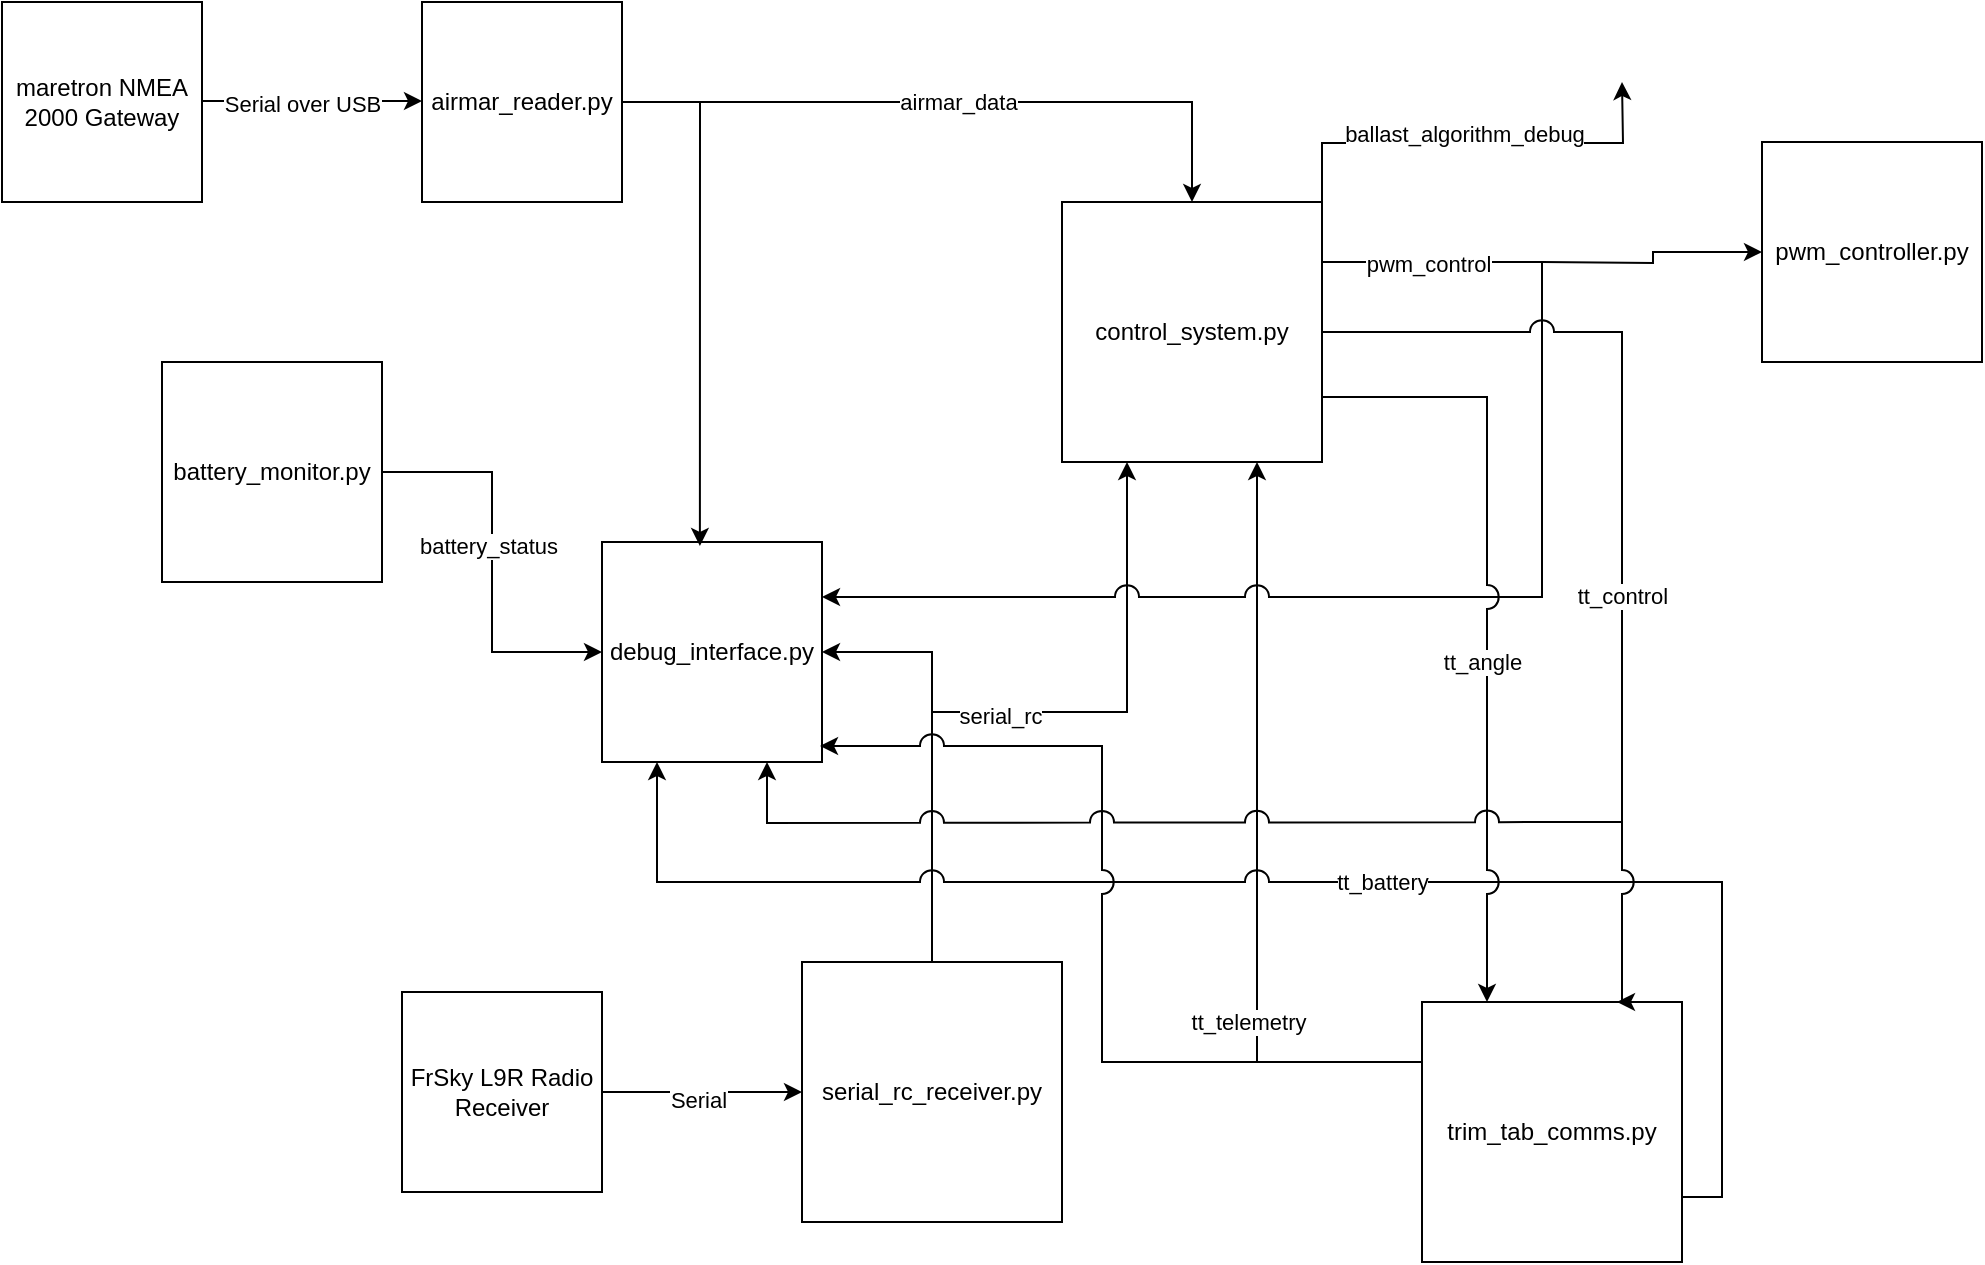 <mxfile version="22.0.4" type="github">
  <diagram name="Page-1" id="5d7acffa-a066-3a61-03fe-96351882024d">
    <mxGraphModel dx="2680" dy="1050" grid="1" gridSize="10" guides="1" tooltips="1" connect="1" arrows="1" fold="1" page="1" pageScale="1" pageWidth="1100" pageHeight="850" background="#ffffff" math="0" shadow="0">
      <root>
        <mxCell id="0" />
        <mxCell id="1" parent="0" />
        <mxCell id="VRv8X2df5_04e_JHK62C-7" style="edgeStyle=orthogonalEdgeStyle;rounded=0;orthogonalLoop=1;jettySize=auto;html=1;exitX=1;exitY=0.5;exitDx=0;exitDy=0;entryX=0.5;entryY=0;entryDx=0;entryDy=0;" edge="1" parent="1" source="VRv8X2df5_04e_JHK62C-1" target="VRv8X2df5_04e_JHK62C-27">
          <mxGeometry relative="1" as="geometry">
            <mxPoint x="460" y="230" as="targetPoint" />
          </mxGeometry>
        </mxCell>
        <mxCell id="VRv8X2df5_04e_JHK62C-8" value="airmar_data" style="edgeLabel;html=1;align=center;verticalAlign=middle;resizable=0;points=[];" vertex="1" connectable="0" parent="VRv8X2df5_04e_JHK62C-7">
          <mxGeometry x="0.05" y="1" relative="1" as="geometry">
            <mxPoint x="-8" y="1" as="offset" />
          </mxGeometry>
        </mxCell>
        <mxCell id="VRv8X2df5_04e_JHK62C-1" value="airmar_reader.py" style="whiteSpace=wrap;html=1;aspect=fixed;" vertex="1" parent="1">
          <mxGeometry x="50" y="250" width="100" height="100" as="geometry" />
        </mxCell>
        <mxCell id="VRv8X2df5_04e_JHK62C-4" style="edgeStyle=orthogonalEdgeStyle;rounded=0;orthogonalLoop=1;jettySize=auto;html=1;exitX=1;exitY=0.25;exitDx=0;exitDy=0;entryX=0;entryY=0.25;entryDx=0;entryDy=0;" edge="1" parent="1">
          <mxGeometry relative="1" as="geometry">
            <mxPoint x="-60" y="299.5" as="sourcePoint" />
            <mxPoint x="50" y="299.5" as="targetPoint" />
          </mxGeometry>
        </mxCell>
        <mxCell id="VRv8X2df5_04e_JHK62C-5" value="Serial over USB" style="edgeLabel;html=1;align=center;verticalAlign=middle;resizable=0;points=[];" vertex="1" connectable="0" parent="VRv8X2df5_04e_JHK62C-4">
          <mxGeometry x="-0.182" y="1" relative="1" as="geometry">
            <mxPoint x="5" y="2" as="offset" />
          </mxGeometry>
        </mxCell>
        <mxCell id="VRv8X2df5_04e_JHK62C-3" value="maretron NMEA 2000 Gateway" style="whiteSpace=wrap;html=1;aspect=fixed;" vertex="1" parent="1">
          <mxGeometry x="-160" y="250" width="100" height="100" as="geometry" />
        </mxCell>
        <mxCell id="VRv8X2df5_04e_JHK62C-10" style="edgeStyle=orthogonalEdgeStyle;rounded=0;orthogonalLoop=1;jettySize=auto;html=1;exitX=1;exitY=0.5;exitDx=0;exitDy=0;" edge="1" parent="1" source="VRv8X2df5_04e_JHK62C-9" target="VRv8X2df5_04e_JHK62C-38">
          <mxGeometry relative="1" as="geometry">
            <mxPoint x="280" y="405" as="targetPoint" />
          </mxGeometry>
        </mxCell>
        <mxCell id="VRv8X2df5_04e_JHK62C-11" value="battery_status" style="edgeLabel;html=1;align=center;verticalAlign=middle;resizable=0;points=[];" vertex="1" connectable="0" parent="VRv8X2df5_04e_JHK62C-10">
          <mxGeometry x="-0.087" y="-2" relative="1" as="geometry">
            <mxPoint as="offset" />
          </mxGeometry>
        </mxCell>
        <mxCell id="VRv8X2df5_04e_JHK62C-9" value="&lt;div&gt;battery_monitor.py&lt;/div&gt;" style="whiteSpace=wrap;html=1;aspect=fixed;" vertex="1" parent="1">
          <mxGeometry x="-80" y="430" width="110" height="110" as="geometry" />
        </mxCell>
        <mxCell id="VRv8X2df5_04e_JHK62C-12" style="edgeStyle=orthogonalEdgeStyle;rounded=0;orthogonalLoop=1;jettySize=auto;html=1;exitX=0.5;exitY=0;exitDx=0;exitDy=0;entryX=0.25;entryY=1;entryDx=0;entryDy=0;" edge="1" parent="1" source="VRv8X2df5_04e_JHK62C-14" target="VRv8X2df5_04e_JHK62C-27">
          <mxGeometry relative="1" as="geometry">
            <mxPoint x="440" y="655" as="targetPoint" />
          </mxGeometry>
        </mxCell>
        <mxCell id="VRv8X2df5_04e_JHK62C-13" value="serial_rc" style="edgeLabel;html=1;align=center;verticalAlign=middle;resizable=0;points=[];" vertex="1" connectable="0" parent="VRv8X2df5_04e_JHK62C-12">
          <mxGeometry x="-0.087" y="-2" relative="1" as="geometry">
            <mxPoint as="offset" />
          </mxGeometry>
        </mxCell>
        <mxCell id="VRv8X2df5_04e_JHK62C-42" style="edgeStyle=orthogonalEdgeStyle;rounded=0;orthogonalLoop=1;jettySize=auto;html=1;entryX=1;entryY=0.5;entryDx=0;entryDy=0;" edge="1" parent="1" source="VRv8X2df5_04e_JHK62C-14" target="VRv8X2df5_04e_JHK62C-38">
          <mxGeometry relative="1" as="geometry" />
        </mxCell>
        <mxCell id="VRv8X2df5_04e_JHK62C-14" value="&lt;div&gt;serial_rc_receiver.py&lt;/div&gt;" style="whiteSpace=wrap;html=1;aspect=fixed;" vertex="1" parent="1">
          <mxGeometry x="240" y="730" width="130" height="130" as="geometry" />
        </mxCell>
        <mxCell id="VRv8X2df5_04e_JHK62C-16" style="edgeStyle=orthogonalEdgeStyle;rounded=0;orthogonalLoop=1;jettySize=auto;html=1;exitX=1;exitY=0.5;exitDx=0;exitDy=0;entryX=0;entryY=0.5;entryDx=0;entryDy=0;" edge="1" parent="1" source="VRv8X2df5_04e_JHK62C-15" target="VRv8X2df5_04e_JHK62C-14">
          <mxGeometry relative="1" as="geometry" />
        </mxCell>
        <mxCell id="VRv8X2df5_04e_JHK62C-17" value="Serial" style="edgeLabel;html=1;align=center;verticalAlign=middle;resizable=0;points=[];" vertex="1" connectable="0" parent="VRv8X2df5_04e_JHK62C-16">
          <mxGeometry x="-0.04" y="-4" relative="1" as="geometry">
            <mxPoint as="offset" />
          </mxGeometry>
        </mxCell>
        <mxCell id="VRv8X2df5_04e_JHK62C-15" value="FrSky L9R Radio Receiver" style="whiteSpace=wrap;html=1;aspect=fixed;" vertex="1" parent="1">
          <mxGeometry x="40" y="745" width="100" height="100" as="geometry" />
        </mxCell>
        <mxCell id="VRv8X2df5_04e_JHK62C-19" style="edgeStyle=orthogonalEdgeStyle;rounded=0;orthogonalLoop=1;jettySize=auto;html=1;exitX=0;exitY=0.25;exitDx=0;exitDy=0;entryX=0.75;entryY=1;entryDx=0;entryDy=0;jumpStyle=arc;" edge="1" parent="1" source="VRv8X2df5_04e_JHK62C-18" target="VRv8X2df5_04e_JHK62C-27">
          <mxGeometry relative="1" as="geometry">
            <mxPoint x="780" y="590" as="targetPoint" />
            <Array as="points">
              <mxPoint x="550" y="780" />
              <mxPoint x="468" y="780" />
            </Array>
          </mxGeometry>
        </mxCell>
        <mxCell id="VRv8X2df5_04e_JHK62C-24" value="tt_telemetry" style="edgeLabel;html=1;align=center;verticalAlign=middle;resizable=0;points=[];" vertex="1" connectable="0" parent="VRv8X2df5_04e_JHK62C-19">
          <mxGeometry x="-0.23" y="5" relative="1" as="geometry">
            <mxPoint y="43" as="offset" />
          </mxGeometry>
        </mxCell>
        <mxCell id="VRv8X2df5_04e_JHK62C-25" style="edgeStyle=orthogonalEdgeStyle;rounded=0;orthogonalLoop=1;jettySize=auto;html=1;exitX=1;exitY=0.75;exitDx=0;exitDy=0;entryX=0.25;entryY=1;entryDx=0;entryDy=0;jumpStyle=arc;jumpSize=12;" edge="1" parent="1" source="VRv8X2df5_04e_JHK62C-18" target="VRv8X2df5_04e_JHK62C-38">
          <mxGeometry relative="1" as="geometry">
            <mxPoint x="800" y="808" as="targetPoint" />
            <Array as="points">
              <mxPoint x="700" y="848" />
              <mxPoint x="700" y="690" />
              <mxPoint x="168" y="690" />
            </Array>
          </mxGeometry>
        </mxCell>
        <mxCell id="VRv8X2df5_04e_JHK62C-26" value="tt_battery" style="edgeLabel;html=1;align=center;verticalAlign=middle;resizable=0;points=[];" vertex="1" connectable="0" parent="VRv8X2df5_04e_JHK62C-25">
          <mxGeometry x="0.089" relative="1" as="geometry">
            <mxPoint x="72" as="offset" />
          </mxGeometry>
        </mxCell>
        <mxCell id="VRv8X2df5_04e_JHK62C-18" value="&lt;div&gt;trim_tab_comms.py&lt;/div&gt;" style="whiteSpace=wrap;html=1;aspect=fixed;" vertex="1" parent="1">
          <mxGeometry x="550" y="750" width="130" height="130" as="geometry" />
        </mxCell>
        <mxCell id="VRv8X2df5_04e_JHK62C-30" style="edgeStyle=orthogonalEdgeStyle;rounded=0;orthogonalLoop=1;jettySize=auto;html=1;exitX=1;exitY=0.25;exitDx=0;exitDy=0;entryX=1;entryY=0.25;entryDx=0;entryDy=0;jumpStyle=arc;jumpSize=12;" edge="1" parent="1" source="VRv8X2df5_04e_JHK62C-27" target="VRv8X2df5_04e_JHK62C-38">
          <mxGeometry relative="1" as="geometry">
            <mxPoint x="640" y="383" as="targetPoint" />
            <Array as="points">
              <mxPoint x="500" y="380" />
              <mxPoint x="610" y="380" />
              <mxPoint x="610" y="548" />
            </Array>
          </mxGeometry>
        </mxCell>
        <mxCell id="VRv8X2df5_04e_JHK62C-31" value="&lt;div&gt;pwm_control&lt;/div&gt;" style="edgeLabel;html=1;align=center;verticalAlign=middle;resizable=0;points=[];" vertex="1" connectable="0" parent="VRv8X2df5_04e_JHK62C-30">
          <mxGeometry x="0.038" y="-2" relative="1" as="geometry">
            <mxPoint x="-5" y="-165" as="offset" />
          </mxGeometry>
        </mxCell>
        <mxCell id="VRv8X2df5_04e_JHK62C-32" style="edgeStyle=orthogonalEdgeStyle;rounded=0;orthogonalLoop=1;jettySize=auto;html=1;exitX=1;exitY=0.5;exitDx=0;exitDy=0;entryX=0.75;entryY=0;entryDx=0;entryDy=0;jumpStyle=arc;jumpSize=12;" edge="1" parent="1" source="VRv8X2df5_04e_JHK62C-27" target="VRv8X2df5_04e_JHK62C-18">
          <mxGeometry relative="1" as="geometry">
            <mxPoint x="630" y="415" as="targetPoint" />
            <Array as="points">
              <mxPoint x="650" y="415" />
              <mxPoint x="650" y="750" />
            </Array>
          </mxGeometry>
        </mxCell>
        <mxCell id="VRv8X2df5_04e_JHK62C-33" value="&lt;div&gt;tt_control&lt;/div&gt;" style="edgeLabel;html=1;align=center;verticalAlign=middle;resizable=0;points=[];" vertex="1" connectable="0" parent="VRv8X2df5_04e_JHK62C-32">
          <mxGeometry x="0.157" relative="1" as="geometry">
            <mxPoint as="offset" />
          </mxGeometry>
        </mxCell>
        <mxCell id="VRv8X2df5_04e_JHK62C-34" style="edgeStyle=orthogonalEdgeStyle;rounded=0;orthogonalLoop=1;jettySize=auto;html=1;exitX=1;exitY=0.75;exitDx=0;exitDy=0;entryX=0.25;entryY=0;entryDx=0;entryDy=0;jumpSize=12;jumpStyle=arc;" edge="1" parent="1" source="VRv8X2df5_04e_JHK62C-27" target="VRv8X2df5_04e_JHK62C-18">
          <mxGeometry relative="1" as="geometry">
            <mxPoint x="630" y="448" as="targetPoint" />
          </mxGeometry>
        </mxCell>
        <mxCell id="VRv8X2df5_04e_JHK62C-35" value="&lt;div&gt;tt_angle&lt;/div&gt;" style="edgeLabel;html=1;align=center;verticalAlign=middle;resizable=0;points=[];" vertex="1" connectable="0" parent="VRv8X2df5_04e_JHK62C-34">
          <mxGeometry x="0.114" y="-3" relative="1" as="geometry">
            <mxPoint as="offset" />
          </mxGeometry>
        </mxCell>
        <mxCell id="VRv8X2df5_04e_JHK62C-36" style="edgeStyle=orthogonalEdgeStyle;rounded=0;orthogonalLoop=1;jettySize=auto;html=1;exitX=1;exitY=0;exitDx=0;exitDy=0;" edge="1" parent="1" source="VRv8X2df5_04e_JHK62C-27">
          <mxGeometry relative="1" as="geometry">
            <mxPoint x="650" y="290" as="targetPoint" />
          </mxGeometry>
        </mxCell>
        <mxCell id="VRv8X2df5_04e_JHK62C-37" value="ballast_algorithm_debug" style="edgeLabel;html=1;align=center;verticalAlign=middle;resizable=0;points=[];" vertex="1" connectable="0" parent="VRv8X2df5_04e_JHK62C-36">
          <mxGeometry x="-0.055" y="6" relative="1" as="geometry">
            <mxPoint x="1" y="1" as="offset" />
          </mxGeometry>
        </mxCell>
        <mxCell id="VRv8X2df5_04e_JHK62C-27" value="&lt;div&gt;control_system.py&lt;/div&gt;" style="whiteSpace=wrap;html=1;aspect=fixed;" vertex="1" parent="1">
          <mxGeometry x="370" y="350" width="130" height="130" as="geometry" />
        </mxCell>
        <mxCell id="VRv8X2df5_04e_JHK62C-38" value="debug_interface.py" style="whiteSpace=wrap;html=1;aspect=fixed;" vertex="1" parent="1">
          <mxGeometry x="140" y="520" width="110" height="110" as="geometry" />
        </mxCell>
        <mxCell id="VRv8X2df5_04e_JHK62C-43" style="edgeStyle=orthogonalEdgeStyle;rounded=0;orthogonalLoop=1;jettySize=auto;html=1;exitX=1;exitY=0.5;exitDx=0;exitDy=0;entryX=0.445;entryY=0.018;entryDx=0;entryDy=0;entryPerimeter=0;" edge="1" parent="1" source="VRv8X2df5_04e_JHK62C-1" target="VRv8X2df5_04e_JHK62C-38">
          <mxGeometry relative="1" as="geometry" />
        </mxCell>
        <mxCell id="VRv8X2df5_04e_JHK62C-46" value="" style="endArrow=classic;html=1;rounded=0;entryX=0.991;entryY=0.927;entryDx=0;entryDy=0;edgeStyle=orthogonalEdgeStyle;jumpStyle=arc;jumpSize=12;entryPerimeter=0;" edge="1" parent="1" target="VRv8X2df5_04e_JHK62C-38">
          <mxGeometry width="50" height="50" relative="1" as="geometry">
            <mxPoint x="470" y="780" as="sourcePoint" />
            <mxPoint x="250" y="630" as="targetPoint" />
            <Array as="points">
              <mxPoint x="390" y="780" />
              <mxPoint x="390" y="622" />
            </Array>
          </mxGeometry>
        </mxCell>
        <mxCell id="VRv8X2df5_04e_JHK62C-47" value="" style="endArrow=classic;html=1;rounded=0;entryX=0.75;entryY=1;entryDx=0;entryDy=0;edgeStyle=orthogonalEdgeStyle;jumpStyle=arc;jumpSize=12;" edge="1" parent="1" target="VRv8X2df5_04e_JHK62C-38">
          <mxGeometry width="50" height="50" relative="1" as="geometry">
            <mxPoint x="650" y="660" as="sourcePoint" />
            <mxPoint x="830" y="440" as="targetPoint" />
          </mxGeometry>
        </mxCell>
        <mxCell id="VRv8X2df5_04e_JHK62C-48" value="&lt;div&gt;pwm_controller.py&lt;/div&gt;" style="whiteSpace=wrap;html=1;aspect=fixed;" vertex="1" parent="1">
          <mxGeometry x="720" y="320" width="110" height="110" as="geometry" />
        </mxCell>
        <mxCell id="VRv8X2df5_04e_JHK62C-49" value="" style="endArrow=classic;html=1;rounded=0;edgeStyle=orthogonalEdgeStyle;" edge="1" parent="1" target="VRv8X2df5_04e_JHK62C-48">
          <mxGeometry width="50" height="50" relative="1" as="geometry">
            <mxPoint x="610" y="380" as="sourcePoint" />
            <mxPoint x="860" y="470" as="targetPoint" />
          </mxGeometry>
        </mxCell>
      </root>
    </mxGraphModel>
  </diagram>
</mxfile>
